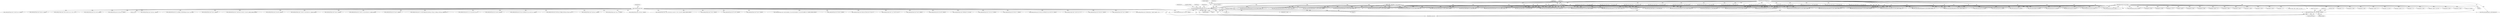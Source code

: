 digraph "0_radare2_bbb4af56003c1afdad67af0c4339267ca38b1017@pointer" {
"1000681" [label="(Call,r_strbuf_setf (&op->esil, \"%s,[1],a,&=\", addrbuf))"];
"1000313" [label="(Call,r_strbuf_init (&op->esil))"];
"1000662" [label="(Call,_6502_anal_esil_get_addr_pattern1 (op, data, addrbuf, buffsize))"];
"1000278" [label="(Call,memset (op, '\0', sizeof (RAnalOp)))"];
"1000265" [label="(MethodParameterIn,RAnalOp *op)"];
"1000267" [label="(MethodParameterIn,const ut8 *data)"];
"1000272" [label="(Call,buffsize = sizeof (addrbuf) - 1)"];
"1000274" [label="(Call,sizeof (addrbuf) - 1)"];
"1001415" [label="(Call,data[0] == 0xa9)"];
"1000662" [label="(Call,_6502_anal_esil_get_addr_pattern1 (op, data, addrbuf, buffsize))"];
"1000992" [label="(Call,_6502_anal_esil_inc_reg (op, data[0], \"-\"))"];
"1001310" [label="(Call,data[2] << 8)"];
"1001063" [label="(Call,data[0] == 0xe0)"];
"1000689" [label="(Identifier,op)"];
"1000267" [label="(MethodParameterIn,const ut8 *data)"];
"1000688" [label="(Call,_6502_anal_update_flags (op, _6502_FLAGS_NZ))"];
"1000682" [label="(Call,&op->esil)"];
"1000839" [label="(Call,r_strbuf_set (&op->esil, \"1,a,<<,C,|,a,=,$c7,C,=,a,a,=\"))"];
"1001538" [label="(Call,r_strbuf_setf (&op->esil, \"a,%s,=[1]\", addrbuf))"];
"1000274" [label="(Call,sizeof (addrbuf) - 1)"];
"1000532" [label="(Call,r_strbuf_setf (&op->esil, \"%s,a,+=,C,NUM,$c7,C,=,a,+=,$c7,C,|=\", addrbuf))"];
"1001171" [label="(Call,addr + data[1] + op->size)"];
"1001377" [label="(Call,r_strbuf_set (&op->esil, \"0x101,sp,+,[1],flags,=,0x102,sp,+,[2],pc,=,3,sp,+=\"))"];
"1001018" [label="(Call,data[0] == 0xc9)"];
"1001576" [label="(Call,_6502_anal_esil_get_addr_pattern3 (op, data, addrbuf, buffsize, 'x'))"];
"1000789" [label="(Call,data[0] == 0x4a)"];
"1001076" [label="(Call,r_strbuf_setf (&op->esil, \"%s,[1],x,==\", addrbuf))"];
"1000596" [label="(Call,_6502_anal_update_flags (op, _6502_FLAGS_BNZ))"];
"1000306" [label="(Call,op->id = data[0])"];
"1000847" [label="(Call,_6502_anal_esil_get_addr_pattern2 (op, data, addrbuf, buffsize, 'x'))"];
"1000774" [label="(Call,_6502_anal_update_flags (op, _6502_FLAGS_NZ))"];
"1000716" [label="(Call,r_strbuf_setf (&op->esil, \"%s,a,^=\", addrbuf))"];
"1001428" [label="(Call,r_strbuf_setf (&op->esil, \"%s,[1],a,=\", addrbuf))"];
"1000896" [label="(Call,r_strbuf_setf (&op->esil, \"C,N,=,1,%s,[1],&,C,=,1,%s,[1],>>,7,N,<<,|,%s,=[1]\", addrbuf, addrbuf, addrbuf))"];
"1000686" [label="(Literal,\"%s,[1],a,&=\")"];
"1000957" [label="(Call,_6502_anal_update_flags (op, _6502_FLAGS_NZ))"];
"1000665" [label="(Identifier,addrbuf)"];
"1001420" [label="(Call,r_strbuf_setf (&op->esil, \"%s,a,=\", addrbuf))"];
"1000285" [label="(Identifier,op)"];
"1001245" [label="(Call,r_strbuf_setf (&op->esil, \"1,pc,-,0xff,sp,+,=[2],0x%04x,pc,=,2,sp,-=\", op->jump))"];
"1000918" [label="(Call,_6502_anal_esil_get_addr_pattern2 (op, data, addrbuf, buffsize, 'x'))"];
"1001502" [label="(Call,r_strbuf_setf (&op->esil, \"%s,y,=\", addrbuf))"];
"1000833" [label="(Call,data[0] == 0x2a)"];
"1000645" [label="(Call,_6502_anal_update_flags (op, _6502_FLAGS_NZ))"];
"1000809" [label="(Call,r_strbuf_setf (&op->esil, \"1,%s,[1],&,C,=,1,%s,[1],>>,%s,=[1]\", addrbuf, addrbuf, addrbuf))"];
"1001560" [label="(Call,r_strbuf_setf (&op->esil, \"x,%s,=[1]\", addrbuf))"];
"1000265" [label="(MethodParameterIn,RAnalOp *op)"];
"1000746" [label="(Call,data[0] == 0x0a)"];
"1001038" [label="(Call,_6502_anal_update_flags (op, _6502_FLAGS_BNZ))"];
"1001162" [label="(Call,data[1] <= 127)"];
"1001083" [label="(Call,_6502_anal_update_flags (op, _6502_FLAGS_BNZ))"];
"1001533" [label="(Call,_6502_anal_esil_get_addr_pattern1 (op, data, addrbuf, buffsize))"];
"1000275" [label="(Call,sizeof (addrbuf))"];
"1000766" [label="(Call,r_strbuf_setf (&op->esil, \"1,%s,[1],<<,%s,=[1],$c7,C,=\", addrbuf, addrbuf))"];
"1001188" [label="(Call,256 - data[1])"];
"1000890" [label="(Call,_6502_anal_esil_get_addr_pattern2 (op, data, addrbuf, buffsize, 'x'))"];
"1001456" [label="(Call,data[0] == 0xa2)"];
"1001023" [label="(Call,r_strbuf_setf (&op->esil, \"%s,a,==\", addrbuf))"];
"1000853" [label="(Call,r_strbuf_setf (&op->esil, \"1,%s,[1],<<,C,|,%s,=[1],$c7,C,=\", addrbuf, addrbuf))"];
"1001661" [label="(Call,_6502_anal_esil_mov (op, data[0]))"];
"1001113" [label="(Call,r_strbuf_setf (&op->esil, \"%s,y,==\", addrbuf))"];
"1000876" [label="(Call,data[0] == 0x6a)"];
"1001476" [label="(Call,_6502_anal_update_flags (op, _6502_FLAGS_NZ))"];
"1000455" [label="(Call,r_strbuf_set (&op->esil, \",1,I,=,0,D,=,flags,0x10,|,0x100,sp,+,=[1],pc,1,+,0xfe,sp,+,=[2],3,sp,-=,0xfffe,[2],pc,=\"))"];
"1000269" [label="(Block,)"];
"1000950" [label="(Call,r_strbuf_setf (&op->esil, \"%s,--=[1]\", addrbuf))"];
"1000278" [label="(Call,memset (op, '\0', sizeof (RAnalOp)))"];
"1001068" [label="(Call,r_strbuf_setf (&op->esil, \"%s,x,==\", addrbuf))"];
"1001409" [label="(Call,_6502_anal_esil_get_addr_pattern1 (op, data, addrbuf, buffsize))"];
"1001226" [label="(Call,data[1] | data[2] << 8)"];
"1001612" [label="(Call,_6502_anal_esil_push (op, data[0]))"];
"1000498" [label="(Call,r_strbuf_setf (&op->esil, \"a,%s,[1],&,0x80,&,!,!,N,=,a,%s,[1],&,0x40,&,!,!,V,=,a,%s,[1],&,0xff,&,!,Z,=\",addrbuf, addrbuf, addrbuf))"];
"1001510" [label="(Call,r_strbuf_setf (&op->esil, \"%s,[1],y,=\", addrbuf))"];
"1001343" [label="(Call,r_strbuf_set (&op->esil, \"0x101,sp,+,[2],pc,=,pc,++=,2,sp,+=\"))"];
"1000663" [label="(Identifier,op)"];
"1001012" [label="(Call,_6502_anal_esil_get_addr_pattern1 (op, data, addrbuf, buffsize))"];
"1000752" [label="(Call,r_strbuf_set (&op->esil, \"1,a,<<=,$c7,C,=,a,a,=\"))"];
"1001435" [label="(Call,_6502_anal_update_flags (op, _6502_FLAGS_NZ))"];
"1000527" [label="(Call,data[0] == 0x69)"];
"1000905" [label="(Call,_6502_anal_update_flags (op, _6502_FLAGS_NZ))"];
"1001705" [label="(Call,_6502_anal_esil_mov (op, data[0]))"];
"1000630" [label="(Call,r_strbuf_setf (&op->esil, \"%s,a,|=\", addrbuf))"];
"1001582" [label="(Call,r_strbuf_setf (&op->esil, \"y,%s,=[1]\", addrbuf))"];
"1000479" [label="(Call,_6502_anal_esil_flags (op, data[0]))"];
"1000547" [label="(Call,_6502_anal_update_flags (op, _6502_FLAGS_NZ))"];
"1001683" [label="(Call,_6502_anal_esil_mov (op, data[0]))"];
"1000576" [label="(Call,data[0] == 0xe9)"];
"1000625" [label="(Call,data[0] == 0x09)"];
"1000492" [label="(Call,_6502_anal_esil_get_addr_pattern3 (op, data, addrbuf, buffsize, 0))"];
"1000673" [label="(Call,r_strbuf_setf (&op->esil, \"%s,a,&=\", addrbuf))"];
"1001554" [label="(Call,_6502_anal_esil_get_addr_pattern2 (op, data, addrbuf, buffsize, 'y'))"];
"1000619" [label="(Call,_6502_anal_esil_get_addr_pattern1 (op, data, addrbuf, buffsize))"];
"1001279" [label="(Call,r_strbuf_setf (&op->esil, \"0x%04x,pc,=\", op->jump))"];
"1001108" [label="(Call,data[0] == 0xc0)"];
"1000668" [label="(Call,data[0] == 0x29)"];
"1000670" [label="(Identifier,data)"];
"1001641" [label="(Call,_6502_anal_esil_pop (op, data[0]))"];
"1000277" [label="(Literal,1)"];
"1000680" [label="(ControlStructure,else)"];
"1000581" [label="(Call,r_strbuf_setf (&op->esil, \"C,!,%s,+,a,-=\", addrbuf))"];
"1001056" [label="(Call,_6502_anal_esil_get_addr_pattern3 (op, data, addrbuf, buffsize, 0))"];
"1000724" [label="(Call,r_strbuf_setf (&op->esil, \"%s,[1],a,^=\", addrbuf))"];
"1001101" [label="(Call,_6502_anal_esil_get_addr_pattern3 (op, data, addrbuf, buffsize, 0))"];
"1000272" [label="(Call,buffsize = sizeof (addrbuf) - 1)"];
"1001497" [label="(Call,data[0] == 0xa0)"];
"1001230" [label="(Call,data[2] << 8)"];
"1000818" [label="(Call,_6502_anal_update_flags (op, _6502_FLAGS_NZ))"];
"1000570" [label="(Call,_6502_anal_esil_get_addr_pattern1 (op, data, addrbuf, buffsize))"];
"1000540" [label="(Call,r_strbuf_setf (&op->esil, \"%s,[1],a,+=,C,NUM,$c7,C,=,a,+=,$c7,C,|=\", addrbuf))"];
"1000795" [label="(Call,r_strbuf_set (&op->esil, \"1,a,&,C,=,1,a,>>=\"))"];
"1001031" [label="(Call,r_strbuf_setf (&op->esil, \"%s,[1],a,==\", addrbuf))"];
"1001167" [label="(Call,op->jump = addr + data[1] + op->size)"];
"1001274" [label="(Call,data[2] << 8)"];
"1000273" [label="(Identifier,buffsize)"];
"1000973" [label="(Call,_6502_anal_esil_inc_reg (op, data[0], \"+\"))"];
"1000279" [label="(Identifier,op)"];
"1001461" [label="(Call,r_strbuf_setf (&op->esil, \"%s,x,=\", addrbuf))"];
"1000711" [label="(Call,data[0] == 0x49)"];
"1000931" [label="(Call,_6502_anal_update_flags (op, _6502_FLAGS_NZ))"];
"1000320" [label="(Identifier,data)"];
"1001449" [label="(Call,_6502_anal_esil_get_addr_pattern2 (op, data, addrbuf, buffsize, 'y'))"];
"1000281" [label="(Call,sizeof (RAnalOp))"];
"1000681" [label="(Call,r_strbuf_setf (&op->esil, \"%s,[1],a,&=\", addrbuf))"];
"1001300" [label="(Call,r_strbuf_setf (&op->esil, \"0x%04x,[2],pc,=\", data[1] | data[2] << 8))"];
"1000803" [label="(Call,_6502_anal_esil_get_addr_pattern2 (op, data, addrbuf, buffsize, 'x'))"];
"1000944" [label="(Call,_6502_anal_esil_get_addr_pattern2 (op, data, addrbuf, buffsize, 'x'))"];
"1001205" [label="(Call,_6502_anal_esil_ccall (op, data[0]))"];
"1001715" [label="(MethodReturn,static int)"];
"1000589" [label="(Call,r_strbuf_setf (&op->esil, \"C,!,%s,[1],+,a,-=\", addrbuf))"];
"1001469" [label="(Call,r_strbuf_setf (&op->esil, \"%s,[1],x,=\", addrbuf))"];
"1000882" [label="(Call,r_strbuf_set (&op->esil, \"C,N,=,1,a,&,C,=,1,a,>>,7,N,<<,|,a,=\"))"];
"1000521" [label="(Call,_6502_anal_esil_get_addr_pattern1 (op, data, addrbuf, buffsize))"];
"1000664" [label="(Identifier,data)"];
"1000924" [label="(Call,r_strbuf_setf (&op->esil, \"%s,++=[1]\", addrbuf))"];
"1001128" [label="(Call,_6502_anal_update_flags (op, _6502_FLAGS_BNZ))"];
"1000666" [label="(Identifier,buffsize)"];
"1000280" [label="(Literal,'\0')"];
"1000687" [label="(Identifier,addrbuf)"];
"1001306" [label="(Call,data[1] | data[2] << 8)"];
"1001490" [label="(Call,_6502_anal_esil_get_addr_pattern3 (op, data, addrbuf, buffsize, 'x'))"];
"1001121" [label="(Call,r_strbuf_setf (&op->esil, \"%s,[1],y,==\", addrbuf))"];
"1000760" [label="(Call,_6502_anal_esil_get_addr_pattern2 (op, data, addrbuf, buffsize, 'x'))"];
"1000705" [label="(Call,_6502_anal_esil_get_addr_pattern1 (op, data, addrbuf, buffsize))"];
"1001517" [label="(Call,_6502_anal_update_flags (op, _6502_FLAGS_NZ))"];
"1000314" [label="(Call,&op->esil)"];
"1000731" [label="(Call,_6502_anal_update_flags (op, _6502_FLAGS_NZ))"];
"1000313" [label="(Call,r_strbuf_init (&op->esil))"];
"1000322" [label="(Block,)"];
"1000861" [label="(Call,_6502_anal_update_flags (op, _6502_FLAGS_NZ))"];
"1001173" [label="(Call,data[1] + op->size)"];
"1001270" [label="(Call,data[1] | data[2] << 8)"];
"1000638" [label="(Call,r_strbuf_setf (&op->esil, \"%s,[1],a,|=\", addrbuf))"];
"1000681" -> "1000680"  [label="AST: "];
"1000681" -> "1000687"  [label="CFG: "];
"1000682" -> "1000681"  [label="AST: "];
"1000686" -> "1000681"  [label="AST: "];
"1000687" -> "1000681"  [label="AST: "];
"1000689" -> "1000681"  [label="CFG: "];
"1000681" -> "1001715"  [label="DDG: "];
"1000681" -> "1001715"  [label="DDG: "];
"1000681" -> "1001715"  [label="DDG: "];
"1000313" -> "1000681"  [label="DDG: "];
"1000662" -> "1000681"  [label="DDG: "];
"1000313" -> "1000269"  [label="AST: "];
"1000313" -> "1000314"  [label="CFG: "];
"1000314" -> "1000313"  [label="AST: "];
"1000320" -> "1000313"  [label="CFG: "];
"1000313" -> "1001715"  [label="DDG: "];
"1000313" -> "1001715"  [label="DDG: "];
"1000313" -> "1000455"  [label="DDG: "];
"1000313" -> "1000498"  [label="DDG: "];
"1000313" -> "1000532"  [label="DDG: "];
"1000313" -> "1000540"  [label="DDG: "];
"1000313" -> "1000581"  [label="DDG: "];
"1000313" -> "1000589"  [label="DDG: "];
"1000313" -> "1000630"  [label="DDG: "];
"1000313" -> "1000638"  [label="DDG: "];
"1000313" -> "1000673"  [label="DDG: "];
"1000313" -> "1000716"  [label="DDG: "];
"1000313" -> "1000724"  [label="DDG: "];
"1000313" -> "1000752"  [label="DDG: "];
"1000313" -> "1000766"  [label="DDG: "];
"1000313" -> "1000795"  [label="DDG: "];
"1000313" -> "1000809"  [label="DDG: "];
"1000313" -> "1000839"  [label="DDG: "];
"1000313" -> "1000853"  [label="DDG: "];
"1000313" -> "1000882"  [label="DDG: "];
"1000313" -> "1000896"  [label="DDG: "];
"1000313" -> "1000924"  [label="DDG: "];
"1000313" -> "1000950"  [label="DDG: "];
"1000313" -> "1001023"  [label="DDG: "];
"1000313" -> "1001031"  [label="DDG: "];
"1000313" -> "1001068"  [label="DDG: "];
"1000313" -> "1001076"  [label="DDG: "];
"1000313" -> "1001113"  [label="DDG: "];
"1000313" -> "1001121"  [label="DDG: "];
"1000313" -> "1001245"  [label="DDG: "];
"1000313" -> "1001279"  [label="DDG: "];
"1000313" -> "1001300"  [label="DDG: "];
"1000313" -> "1001343"  [label="DDG: "];
"1000313" -> "1001377"  [label="DDG: "];
"1000313" -> "1001420"  [label="DDG: "];
"1000313" -> "1001428"  [label="DDG: "];
"1000313" -> "1001461"  [label="DDG: "];
"1000313" -> "1001469"  [label="DDG: "];
"1000313" -> "1001502"  [label="DDG: "];
"1000313" -> "1001510"  [label="DDG: "];
"1000313" -> "1001538"  [label="DDG: "];
"1000313" -> "1001560"  [label="DDG: "];
"1000313" -> "1001582"  [label="DDG: "];
"1000662" -> "1000322"  [label="AST: "];
"1000662" -> "1000666"  [label="CFG: "];
"1000663" -> "1000662"  [label="AST: "];
"1000664" -> "1000662"  [label="AST: "];
"1000665" -> "1000662"  [label="AST: "];
"1000666" -> "1000662"  [label="AST: "];
"1000670" -> "1000662"  [label="CFG: "];
"1000662" -> "1001715"  [label="DDG: "];
"1000662" -> "1001715"  [label="DDG: "];
"1000662" -> "1001715"  [label="DDG: "];
"1000278" -> "1000662"  [label="DDG: "];
"1000265" -> "1000662"  [label="DDG: "];
"1000267" -> "1000662"  [label="DDG: "];
"1000272" -> "1000662"  [label="DDG: "];
"1000662" -> "1000668"  [label="DDG: "];
"1000662" -> "1000673"  [label="DDG: "];
"1000662" -> "1000688"  [label="DDG: "];
"1000278" -> "1000269"  [label="AST: "];
"1000278" -> "1000281"  [label="CFG: "];
"1000279" -> "1000278"  [label="AST: "];
"1000280" -> "1000278"  [label="AST: "];
"1000281" -> "1000278"  [label="AST: "];
"1000285" -> "1000278"  [label="CFG: "];
"1000278" -> "1001715"  [label="DDG: "];
"1000278" -> "1001715"  [label="DDG: "];
"1000265" -> "1000278"  [label="DDG: "];
"1000278" -> "1000479"  [label="DDG: "];
"1000278" -> "1000492"  [label="DDG: "];
"1000278" -> "1000521"  [label="DDG: "];
"1000278" -> "1000570"  [label="DDG: "];
"1000278" -> "1000619"  [label="DDG: "];
"1000278" -> "1000705"  [label="DDG: "];
"1000278" -> "1000760"  [label="DDG: "];
"1000278" -> "1000774"  [label="DDG: "];
"1000278" -> "1000803"  [label="DDG: "];
"1000278" -> "1000818"  [label="DDG: "];
"1000278" -> "1000847"  [label="DDG: "];
"1000278" -> "1000861"  [label="DDG: "];
"1000278" -> "1000890"  [label="DDG: "];
"1000278" -> "1000905"  [label="DDG: "];
"1000278" -> "1000918"  [label="DDG: "];
"1000278" -> "1000944"  [label="DDG: "];
"1000278" -> "1000973"  [label="DDG: "];
"1000278" -> "1000992"  [label="DDG: "];
"1000278" -> "1001012"  [label="DDG: "];
"1000278" -> "1001056"  [label="DDG: "];
"1000278" -> "1001101"  [label="DDG: "];
"1000278" -> "1001205"  [label="DDG: "];
"1000278" -> "1001409"  [label="DDG: "];
"1000278" -> "1001449"  [label="DDG: "];
"1000278" -> "1001490"  [label="DDG: "];
"1000278" -> "1001533"  [label="DDG: "];
"1000278" -> "1001554"  [label="DDG: "];
"1000278" -> "1001576"  [label="DDG: "];
"1000278" -> "1001612"  [label="DDG: "];
"1000278" -> "1001641"  [label="DDG: "];
"1000278" -> "1001661"  [label="DDG: "];
"1000278" -> "1001683"  [label="DDG: "];
"1000278" -> "1001705"  [label="DDG: "];
"1000265" -> "1000263"  [label="AST: "];
"1000265" -> "1001715"  [label="DDG: "];
"1000265" -> "1000479"  [label="DDG: "];
"1000265" -> "1000492"  [label="DDG: "];
"1000265" -> "1000521"  [label="DDG: "];
"1000265" -> "1000547"  [label="DDG: "];
"1000265" -> "1000570"  [label="DDG: "];
"1000265" -> "1000596"  [label="DDG: "];
"1000265" -> "1000619"  [label="DDG: "];
"1000265" -> "1000645"  [label="DDG: "];
"1000265" -> "1000688"  [label="DDG: "];
"1000265" -> "1000705"  [label="DDG: "];
"1000265" -> "1000731"  [label="DDG: "];
"1000265" -> "1000760"  [label="DDG: "];
"1000265" -> "1000774"  [label="DDG: "];
"1000265" -> "1000803"  [label="DDG: "];
"1000265" -> "1000818"  [label="DDG: "];
"1000265" -> "1000847"  [label="DDG: "];
"1000265" -> "1000861"  [label="DDG: "];
"1000265" -> "1000890"  [label="DDG: "];
"1000265" -> "1000905"  [label="DDG: "];
"1000265" -> "1000918"  [label="DDG: "];
"1000265" -> "1000931"  [label="DDG: "];
"1000265" -> "1000944"  [label="DDG: "];
"1000265" -> "1000957"  [label="DDG: "];
"1000265" -> "1000973"  [label="DDG: "];
"1000265" -> "1000992"  [label="DDG: "];
"1000265" -> "1001012"  [label="DDG: "];
"1000265" -> "1001038"  [label="DDG: "];
"1000265" -> "1001056"  [label="DDG: "];
"1000265" -> "1001083"  [label="DDG: "];
"1000265" -> "1001101"  [label="DDG: "];
"1000265" -> "1001128"  [label="DDG: "];
"1000265" -> "1001205"  [label="DDG: "];
"1000265" -> "1001409"  [label="DDG: "];
"1000265" -> "1001435"  [label="DDG: "];
"1000265" -> "1001449"  [label="DDG: "];
"1000265" -> "1001476"  [label="DDG: "];
"1000265" -> "1001490"  [label="DDG: "];
"1000265" -> "1001517"  [label="DDG: "];
"1000265" -> "1001533"  [label="DDG: "];
"1000265" -> "1001554"  [label="DDG: "];
"1000265" -> "1001576"  [label="DDG: "];
"1000265" -> "1001612"  [label="DDG: "];
"1000265" -> "1001641"  [label="DDG: "];
"1000265" -> "1001661"  [label="DDG: "];
"1000265" -> "1001683"  [label="DDG: "];
"1000265" -> "1001705"  [label="DDG: "];
"1000267" -> "1000263"  [label="AST: "];
"1000267" -> "1001715"  [label="DDG: "];
"1000267" -> "1000306"  [label="DDG: "];
"1000267" -> "1000479"  [label="DDG: "];
"1000267" -> "1000492"  [label="DDG: "];
"1000267" -> "1000521"  [label="DDG: "];
"1000267" -> "1000527"  [label="DDG: "];
"1000267" -> "1000570"  [label="DDG: "];
"1000267" -> "1000576"  [label="DDG: "];
"1000267" -> "1000619"  [label="DDG: "];
"1000267" -> "1000625"  [label="DDG: "];
"1000267" -> "1000668"  [label="DDG: "];
"1000267" -> "1000705"  [label="DDG: "];
"1000267" -> "1000711"  [label="DDG: "];
"1000267" -> "1000746"  [label="DDG: "];
"1000267" -> "1000760"  [label="DDG: "];
"1000267" -> "1000789"  [label="DDG: "];
"1000267" -> "1000803"  [label="DDG: "];
"1000267" -> "1000833"  [label="DDG: "];
"1000267" -> "1000847"  [label="DDG: "];
"1000267" -> "1000876"  [label="DDG: "];
"1000267" -> "1000890"  [label="DDG: "];
"1000267" -> "1000918"  [label="DDG: "];
"1000267" -> "1000944"  [label="DDG: "];
"1000267" -> "1000973"  [label="DDG: "];
"1000267" -> "1000992"  [label="DDG: "];
"1000267" -> "1001012"  [label="DDG: "];
"1000267" -> "1001018"  [label="DDG: "];
"1000267" -> "1001056"  [label="DDG: "];
"1000267" -> "1001063"  [label="DDG: "];
"1000267" -> "1001101"  [label="DDG: "];
"1000267" -> "1001108"  [label="DDG: "];
"1000267" -> "1001162"  [label="DDG: "];
"1000267" -> "1001167"  [label="DDG: "];
"1000267" -> "1001171"  [label="DDG: "];
"1000267" -> "1001173"  [label="DDG: "];
"1000267" -> "1001188"  [label="DDG: "];
"1000267" -> "1001205"  [label="DDG: "];
"1000267" -> "1001226"  [label="DDG: "];
"1000267" -> "1001230"  [label="DDG: "];
"1000267" -> "1001270"  [label="DDG: "];
"1000267" -> "1001274"  [label="DDG: "];
"1000267" -> "1001306"  [label="DDG: "];
"1000267" -> "1001310"  [label="DDG: "];
"1000267" -> "1001409"  [label="DDG: "];
"1000267" -> "1001415"  [label="DDG: "];
"1000267" -> "1001449"  [label="DDG: "];
"1000267" -> "1001456"  [label="DDG: "];
"1000267" -> "1001490"  [label="DDG: "];
"1000267" -> "1001497"  [label="DDG: "];
"1000267" -> "1001533"  [label="DDG: "];
"1000267" -> "1001554"  [label="DDG: "];
"1000267" -> "1001576"  [label="DDG: "];
"1000267" -> "1001612"  [label="DDG: "];
"1000267" -> "1001641"  [label="DDG: "];
"1000267" -> "1001661"  [label="DDG: "];
"1000267" -> "1001683"  [label="DDG: "];
"1000267" -> "1001705"  [label="DDG: "];
"1000272" -> "1000269"  [label="AST: "];
"1000272" -> "1000274"  [label="CFG: "];
"1000273" -> "1000272"  [label="AST: "];
"1000274" -> "1000272"  [label="AST: "];
"1000279" -> "1000272"  [label="CFG: "];
"1000272" -> "1001715"  [label="DDG: "];
"1000272" -> "1001715"  [label="DDG: "];
"1000274" -> "1000272"  [label="DDG: "];
"1000272" -> "1000492"  [label="DDG: "];
"1000272" -> "1000521"  [label="DDG: "];
"1000272" -> "1000570"  [label="DDG: "];
"1000272" -> "1000619"  [label="DDG: "];
"1000272" -> "1000705"  [label="DDG: "];
"1000272" -> "1000760"  [label="DDG: "];
"1000272" -> "1000803"  [label="DDG: "];
"1000272" -> "1000847"  [label="DDG: "];
"1000272" -> "1000890"  [label="DDG: "];
"1000272" -> "1000918"  [label="DDG: "];
"1000272" -> "1000944"  [label="DDG: "];
"1000272" -> "1001012"  [label="DDG: "];
"1000272" -> "1001056"  [label="DDG: "];
"1000272" -> "1001101"  [label="DDG: "];
"1000272" -> "1001409"  [label="DDG: "];
"1000272" -> "1001449"  [label="DDG: "];
"1000272" -> "1001490"  [label="DDG: "];
"1000272" -> "1001533"  [label="DDG: "];
"1000272" -> "1001554"  [label="DDG: "];
"1000272" -> "1001576"  [label="DDG: "];
"1000274" -> "1000277"  [label="CFG: "];
"1000275" -> "1000274"  [label="AST: "];
"1000277" -> "1000274"  [label="AST: "];
}
